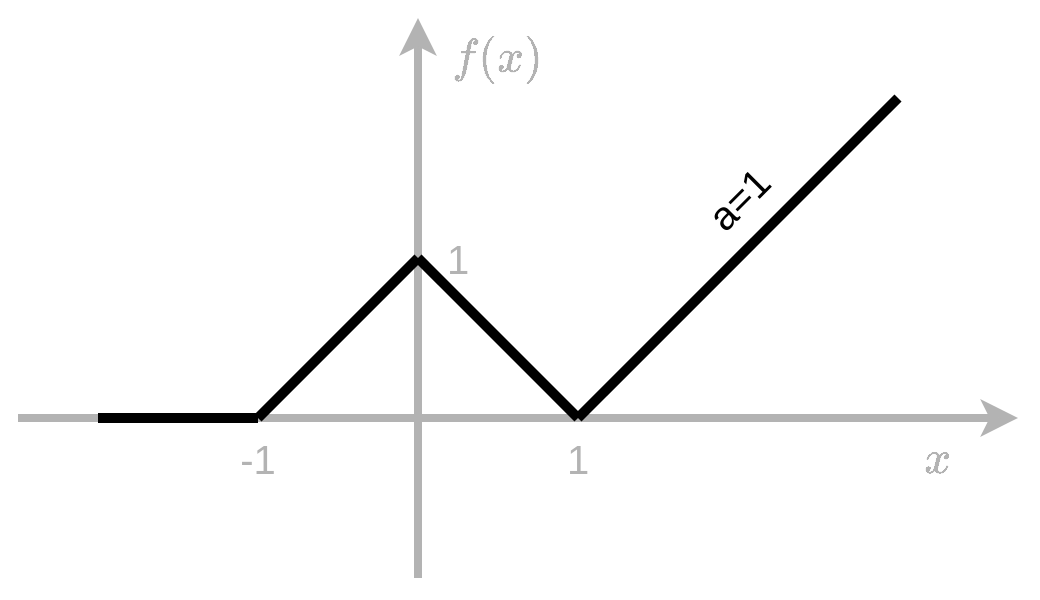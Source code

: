 <mxfile version="13.10.0" type="device" pages="2"><diagram id="1gzcM7SZvuIuP53qWh_K" name="Page-1"><mxGraphModel dx="931" dy="563" grid="1" gridSize="10" guides="0" tooltips="1" connect="0" arrows="0" fold="1" page="1" pageScale="1" pageWidth="850" pageHeight="1100" math="1" shadow="0"><root><mxCell id="0"/><mxCell id="1" parent="0"/><mxCell id="MWTFdw5TENlXkraXli11-2" value="" style="endArrow=classic;html=1;fontFamily=Comic Sans MS;fontSize=30;fontColor=#003366;strokeWidth=4;strokeColor=#B3B3B3;" edge="1" parent="1"><mxGeometry x="260" y="260" width="50" height="50" as="geometry"><mxPoint x="360" y="640" as="sourcePoint"/><mxPoint x="360" y="360" as="targetPoint"/></mxGeometry></mxCell><mxCell id="MWTFdw5TENlXkraXli11-3" value="" style="endArrow=classic;html=1;fontFamily=Comic Sans MS;fontSize=30;fontColor=#003366;strokeWidth=4;strokeColor=#B3B3B3;" edge="1" parent="1"><mxGeometry x="260" y="260" width="50" height="50" as="geometry"><mxPoint x="160" y="560" as="sourcePoint"/><mxPoint x="660" y="560" as="targetPoint"/></mxGeometry></mxCell><mxCell id="MWTFdw5TENlXkraXli11-4" value="\(x\)" style="text;html=1;strokeColor=none;fillColor=none;align=center;verticalAlign=middle;whiteSpace=wrap;rounded=0;fontSize=20;fontColor=#B3B3B3;" vertex="1" parent="1"><mxGeometry x="600" y="560" width="40" height="40" as="geometry"/></mxCell><mxCell id="MWTFdw5TENlXkraXli11-5" value="\(f(x)\)" style="text;html=1;strokeColor=none;fillColor=none;align=center;verticalAlign=middle;whiteSpace=wrap;rounded=0;fontSize=20;fontColor=#B3B3B3;" vertex="1" parent="1"><mxGeometry x="380" y="360" width="40" height="40" as="geometry"/></mxCell><mxCell id="MWTFdw5TENlXkraXli11-6" value="" style="endArrow=none;html=1;strokeWidth=5;" edge="1" parent="1"><mxGeometry width="50" height="50" relative="1" as="geometry"><mxPoint x="200" y="560" as="sourcePoint"/><mxPoint x="280" y="560" as="targetPoint"/></mxGeometry></mxCell><mxCell id="MWTFdw5TENlXkraXli11-7" value="" style="endArrow=none;html=1;strokeWidth=5;" edge="1" parent="1"><mxGeometry width="50" height="50" relative="1" as="geometry"><mxPoint x="280" y="560" as="sourcePoint"/><mxPoint x="360" y="480" as="targetPoint"/></mxGeometry></mxCell><mxCell id="MWTFdw5TENlXkraXli11-8" value="" style="endArrow=none;html=1;strokeWidth=5;" edge="1" parent="1"><mxGeometry width="50" height="50" relative="1" as="geometry"><mxPoint x="440" y="560" as="sourcePoint"/><mxPoint x="360" y="480" as="targetPoint"/></mxGeometry></mxCell><mxCell id="MWTFdw5TENlXkraXli11-9" value="" style="endArrow=none;html=1;strokeWidth=5;" edge="1" parent="1"><mxGeometry width="50" height="50" relative="1" as="geometry"><mxPoint x="440" y="560" as="sourcePoint"/><mxPoint x="600" y="400" as="targetPoint"/></mxGeometry></mxCell><mxCell id="MWTFdw5TENlXkraXli11-10" value="1" style="text;html=1;strokeColor=none;fillColor=none;align=center;verticalAlign=middle;whiteSpace=wrap;rounded=0;fontSize=20;fontColor=#B3B3B3;" vertex="1" parent="1"><mxGeometry x="360" y="460" width="40" height="40" as="geometry"/></mxCell><mxCell id="MWTFdw5TENlXkraXli11-11" value="-1" style="text;html=1;strokeColor=none;fillColor=none;align=center;verticalAlign=middle;whiteSpace=wrap;rounded=0;fontSize=20;fontColor=#B3B3B3;" vertex="1" parent="1"><mxGeometry x="260" y="560" width="40" height="40" as="geometry"/></mxCell><mxCell id="MWTFdw5TENlXkraXli11-12" value="1" style="text;html=1;strokeColor=none;fillColor=none;align=center;verticalAlign=middle;whiteSpace=wrap;rounded=0;fontSize=20;fontColor=#B3B3B3;" vertex="1" parent="1"><mxGeometry x="420" y="560" width="40" height="40" as="geometry"/></mxCell><mxCell id="MWTFdw5TENlXkraXli11-14" value="a=1" style="text;html=1;strokeColor=none;fillColor=none;align=center;verticalAlign=middle;whiteSpace=wrap;rounded=0;fontSize=20;rotation=-45;" vertex="1" parent="1"><mxGeometry x="500" y="430" width="40" height="40" as="geometry"/></mxCell></root></mxGraphModel></diagram><diagram id="nj-Q5MfPzenn1kCknS5h" name="Page-2"><mxGraphModel dx="931" dy="563" grid="1" gridSize="10" guides="0" tooltips="1" connect="0" arrows="0" fold="1" page="1" pageScale="1" pageWidth="850" pageHeight="1100" math="1" shadow="0"><root><mxCell id="iiaG-HUFZlIl9f1dLYW_-0"/><mxCell id="iiaG-HUFZlIl9f1dLYW_-1" parent="iiaG-HUFZlIl9f1dLYW_-0"/><mxCell id="iiaG-HUFZlIl9f1dLYW_-12" value="&lt;span style=&quot;color: rgb(51 , 51 , 51)&quot;&gt;\(h_{1,1}\)&lt;/span&gt;" style="ellipse;whiteSpace=wrap;html=1;aspect=fixed;fillColor=#fff2cc;strokeColor=#d6b656;strokeWidth=2;" vertex="1" parent="iiaG-HUFZlIl9f1dLYW_-1"><mxGeometry x="280" y="160" width="40" height="40" as="geometry"/></mxCell><mxCell id="iiaG-HUFZlIl9f1dLYW_-13" value="&lt;span style=&quot;color: rgb(51 , 51 , 51)&quot;&gt;\(h_{1,2}\)&lt;/span&gt;" style="ellipse;whiteSpace=wrap;html=1;aspect=fixed;fillColor=#fff2cc;strokeColor=#d6b656;strokeWidth=2;" vertex="1" parent="iiaG-HUFZlIl9f1dLYW_-1"><mxGeometry x="280" y="240" width="40" height="40" as="geometry"/></mxCell><mxCell id="iiaG-HUFZlIl9f1dLYW_-14" value="&lt;span style=&quot;color: rgb(51 , 51 , 51)&quot;&gt;\(h_2\)&lt;/span&gt;" style="ellipse;whiteSpace=wrap;html=1;aspect=fixed;fillColor=#fff2cc;strokeColor=#d6b656;strokeWidth=2;" vertex="1" parent="iiaG-HUFZlIl9f1dLYW_-1"><mxGeometry x="360" y="240" width="40" height="40" as="geometry"/></mxCell><mxCell id="iiaG-HUFZlIl9f1dLYW_-15" value="\(x\)" style="ellipse;whiteSpace=wrap;html=1;aspect=fixed;fillColor=#f5f5f5;strokeColor=#666666;strokeWidth=2;fontColor=#333333;" vertex="1" parent="iiaG-HUFZlIl9f1dLYW_-1"><mxGeometry x="200" y="240" width="40" height="40" as="geometry"/></mxCell><mxCell id="iiaG-HUFZlIl9f1dLYW_-18" value="" style="endArrow=classic;html=1;targetPerimeterSpacing=0;" edge="1" parent="iiaG-HUFZlIl9f1dLYW_-1" source="iiaG-HUFZlIl9f1dLYW_-15" target="iiaG-HUFZlIl9f1dLYW_-12"><mxGeometry width="50" height="50" relative="1" as="geometry"><mxPoint x="210" y="140" as="sourcePoint"/><mxPoint x="210" y="340" as="targetPoint"/></mxGeometry></mxCell><mxCell id="iiaG-HUFZlIl9f1dLYW_-20" value="" style="endArrow=classic;html=1;targetPerimeterSpacing=0;endSize=6;sourcePerimeterSpacing=0;" edge="1" parent="iiaG-HUFZlIl9f1dLYW_-1" source="iiaG-HUFZlIl9f1dLYW_-15" target="iiaG-HUFZlIl9f1dLYW_-13"><mxGeometry width="50" height="50" relative="1" as="geometry"><mxPoint x="210" y="310" as="sourcePoint"/><mxPoint x="290.794" y="213.047" as="targetPoint"/></mxGeometry></mxCell><mxCell id="iiaG-HUFZlIl9f1dLYW_-25" value="\(z_1\)" style="endArrow=classic;html=1;targetPerimeterSpacing=0;endSize=6;sourcePerimeterSpacing=0;labelBackgroundColor=none;" edge="1" parent="iiaG-HUFZlIl9f1dLYW_-1" source="iiaG-HUFZlIl9f1dLYW_-12" target="iiaG-HUFZlIl9f1dLYW_-14"><mxGeometry x="-0.193" y="7" width="50" height="50" relative="1" as="geometry"><mxPoint x="350" y="200" as="sourcePoint"/><mxPoint x="401.026" y="213.675" as="targetPoint"/><mxPoint as="offset"/></mxGeometry></mxCell><mxCell id="iiaG-HUFZlIl9f1dLYW_-28" value="\(z_2\)" style="endArrow=classic;html=1;targetPerimeterSpacing=0;endSize=6;sourcePerimeterSpacing=0;labelBackgroundColor=none;" edge="1" parent="iiaG-HUFZlIl9f1dLYW_-1" source="iiaG-HUFZlIl9f1dLYW_-13" target="iiaG-HUFZlIl9f1dLYW_-14"><mxGeometry y="-10" width="50" height="50" relative="1" as="geometry"><mxPoint x="290" y="390" as="sourcePoint"/><mxPoint x="401.026" y="226.325" as="targetPoint"/><mxPoint as="offset"/></mxGeometry></mxCell><mxCell id="iiaG-HUFZlIl9f1dLYW_-29" value="" style="endArrow=classic;html=1;targetPerimeterSpacing=0;endSize=6;sourcePerimeterSpacing=0;" edge="1" parent="iiaG-HUFZlIl9f1dLYW_-1" source="iiaG-HUFZlIl9f1dLYW_-52" target="iiaG-HUFZlIl9f1dLYW_-14"><mxGeometry width="50" height="50" relative="1" as="geometry"><mxPoint x="340" y="291" as="sourcePoint"/><mxPoint x="401.026" y="293.675" as="targetPoint"/></mxGeometry></mxCell><mxCell id="iiaG-HUFZlIl9f1dLYW_-54" value="\(z_3\)" style="edgeLabel;html=1;align=center;verticalAlign=middle;resizable=0;points=[];fontColor=#000000;labelBackgroundColor=none;" vertex="1" connectable="0" parent="iiaG-HUFZlIl9f1dLYW_-29"><mxGeometry x="-0.661" y="-1" relative="1" as="geometry"><mxPoint x="16.37" y="-7.79" as="offset"/></mxGeometry></mxCell><mxCell id="iiaG-HUFZlIl9f1dLYW_-33" value="" style="endArrow=classic;html=1;targetPerimeterSpacing=0;endSize=6;sourcePerimeterSpacing=0;labelBackgroundColor=none;" edge="1" parent="iiaG-HUFZlIl9f1dLYW_-1" source="iiaG-HUFZlIl9f1dLYW_-14" target="iiaG-HUFZlIl9f1dLYW_-44"><mxGeometry y="130" width="50" height="50" relative="1" as="geometry"><mxPoint x="570" y="240" as="sourcePoint"/><mxPoint x="600" y="180" as="targetPoint"/><mxPoint as="offset"/></mxGeometry></mxCell><mxCell id="iiaG-HUFZlIl9f1dLYW_-44" value="\(y\)" style="ellipse;whiteSpace=wrap;html=1;aspect=fixed;fillColor=#f5f5f5;strokeColor=#666666;strokeWidth=2;fontColor=#333333;" vertex="1" parent="iiaG-HUFZlIl9f1dLYW_-1"><mxGeometry x="440" y="240" width="40" height="40" as="geometry"/></mxCell><mxCell id="iiaG-HUFZlIl9f1dLYW_-52" value="&lt;span style=&quot;color: rgb(51 , 51 , 51)&quot;&gt;\(h_{1,3}\)&lt;/span&gt;" style="ellipse;whiteSpace=wrap;html=1;aspect=fixed;fillColor=#fff2cc;strokeColor=#d6b656;strokeWidth=2;" vertex="1" parent="iiaG-HUFZlIl9f1dLYW_-1"><mxGeometry x="280" y="320" width="40" height="40" as="geometry"/></mxCell><mxCell id="iiaG-HUFZlIl9f1dLYW_-53" value="" style="endArrow=classic;html=1;targetPerimeterSpacing=0;endSize=6;sourcePerimeterSpacing=0;" edge="1" parent="iiaG-HUFZlIl9f1dLYW_-1" source="iiaG-HUFZlIl9f1dLYW_-15" target="iiaG-HUFZlIl9f1dLYW_-52"><mxGeometry width="50" height="50" relative="1" as="geometry"><mxPoint x="210.0" y="270" as="sourcePoint"/><mxPoint x="290.0" y="270" as="targetPoint"/></mxGeometry></mxCell></root></mxGraphModel></diagram></mxfile>